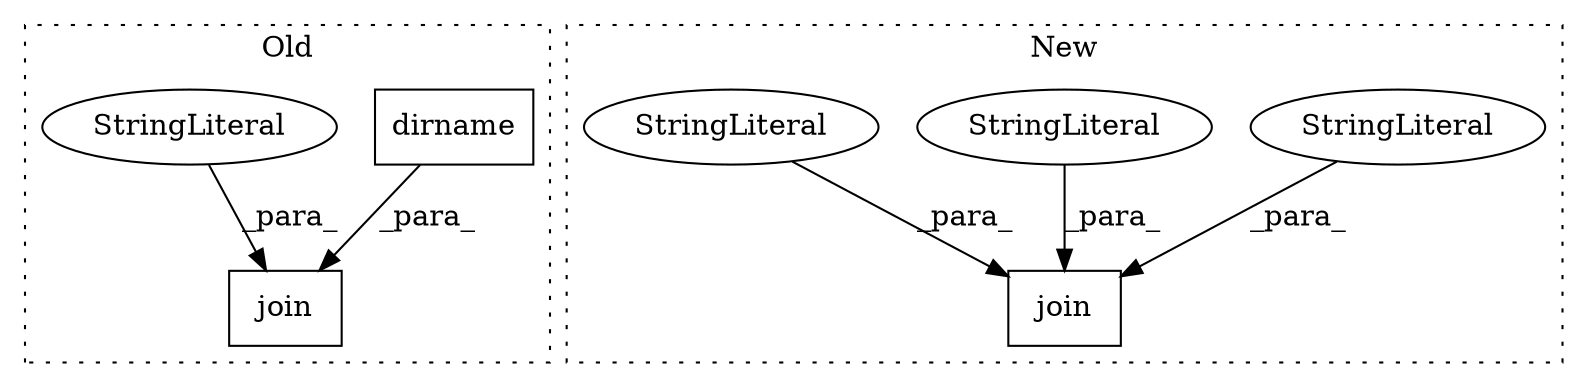 digraph G {
subgraph cluster0 {
1 [label="dirname" a="32" s="5466,5505" l="8,1" shape="box"];
6 [label="join" a="32" s="5461,5517" l="5,1" shape="box"];
7 [label="StringLiteral" a="45" s="5507" l="10" shape="ellipse"];
label = "Old";
style="dotted";
}
subgraph cluster1 {
2 [label="join" a="32" s="5484,5552" l="5,1" shape="box"];
3 [label="StringLiteral" a="45" s="5542" l="10" shape="ellipse"];
4 [label="StringLiteral" a="45" s="5533" l="8" shape="ellipse"];
5 [label="StringLiteral" a="45" s="5512" l="20" shape="ellipse"];
label = "New";
style="dotted";
}
1 -> 6 [label="_para_"];
3 -> 2 [label="_para_"];
4 -> 2 [label="_para_"];
5 -> 2 [label="_para_"];
7 -> 6 [label="_para_"];
}